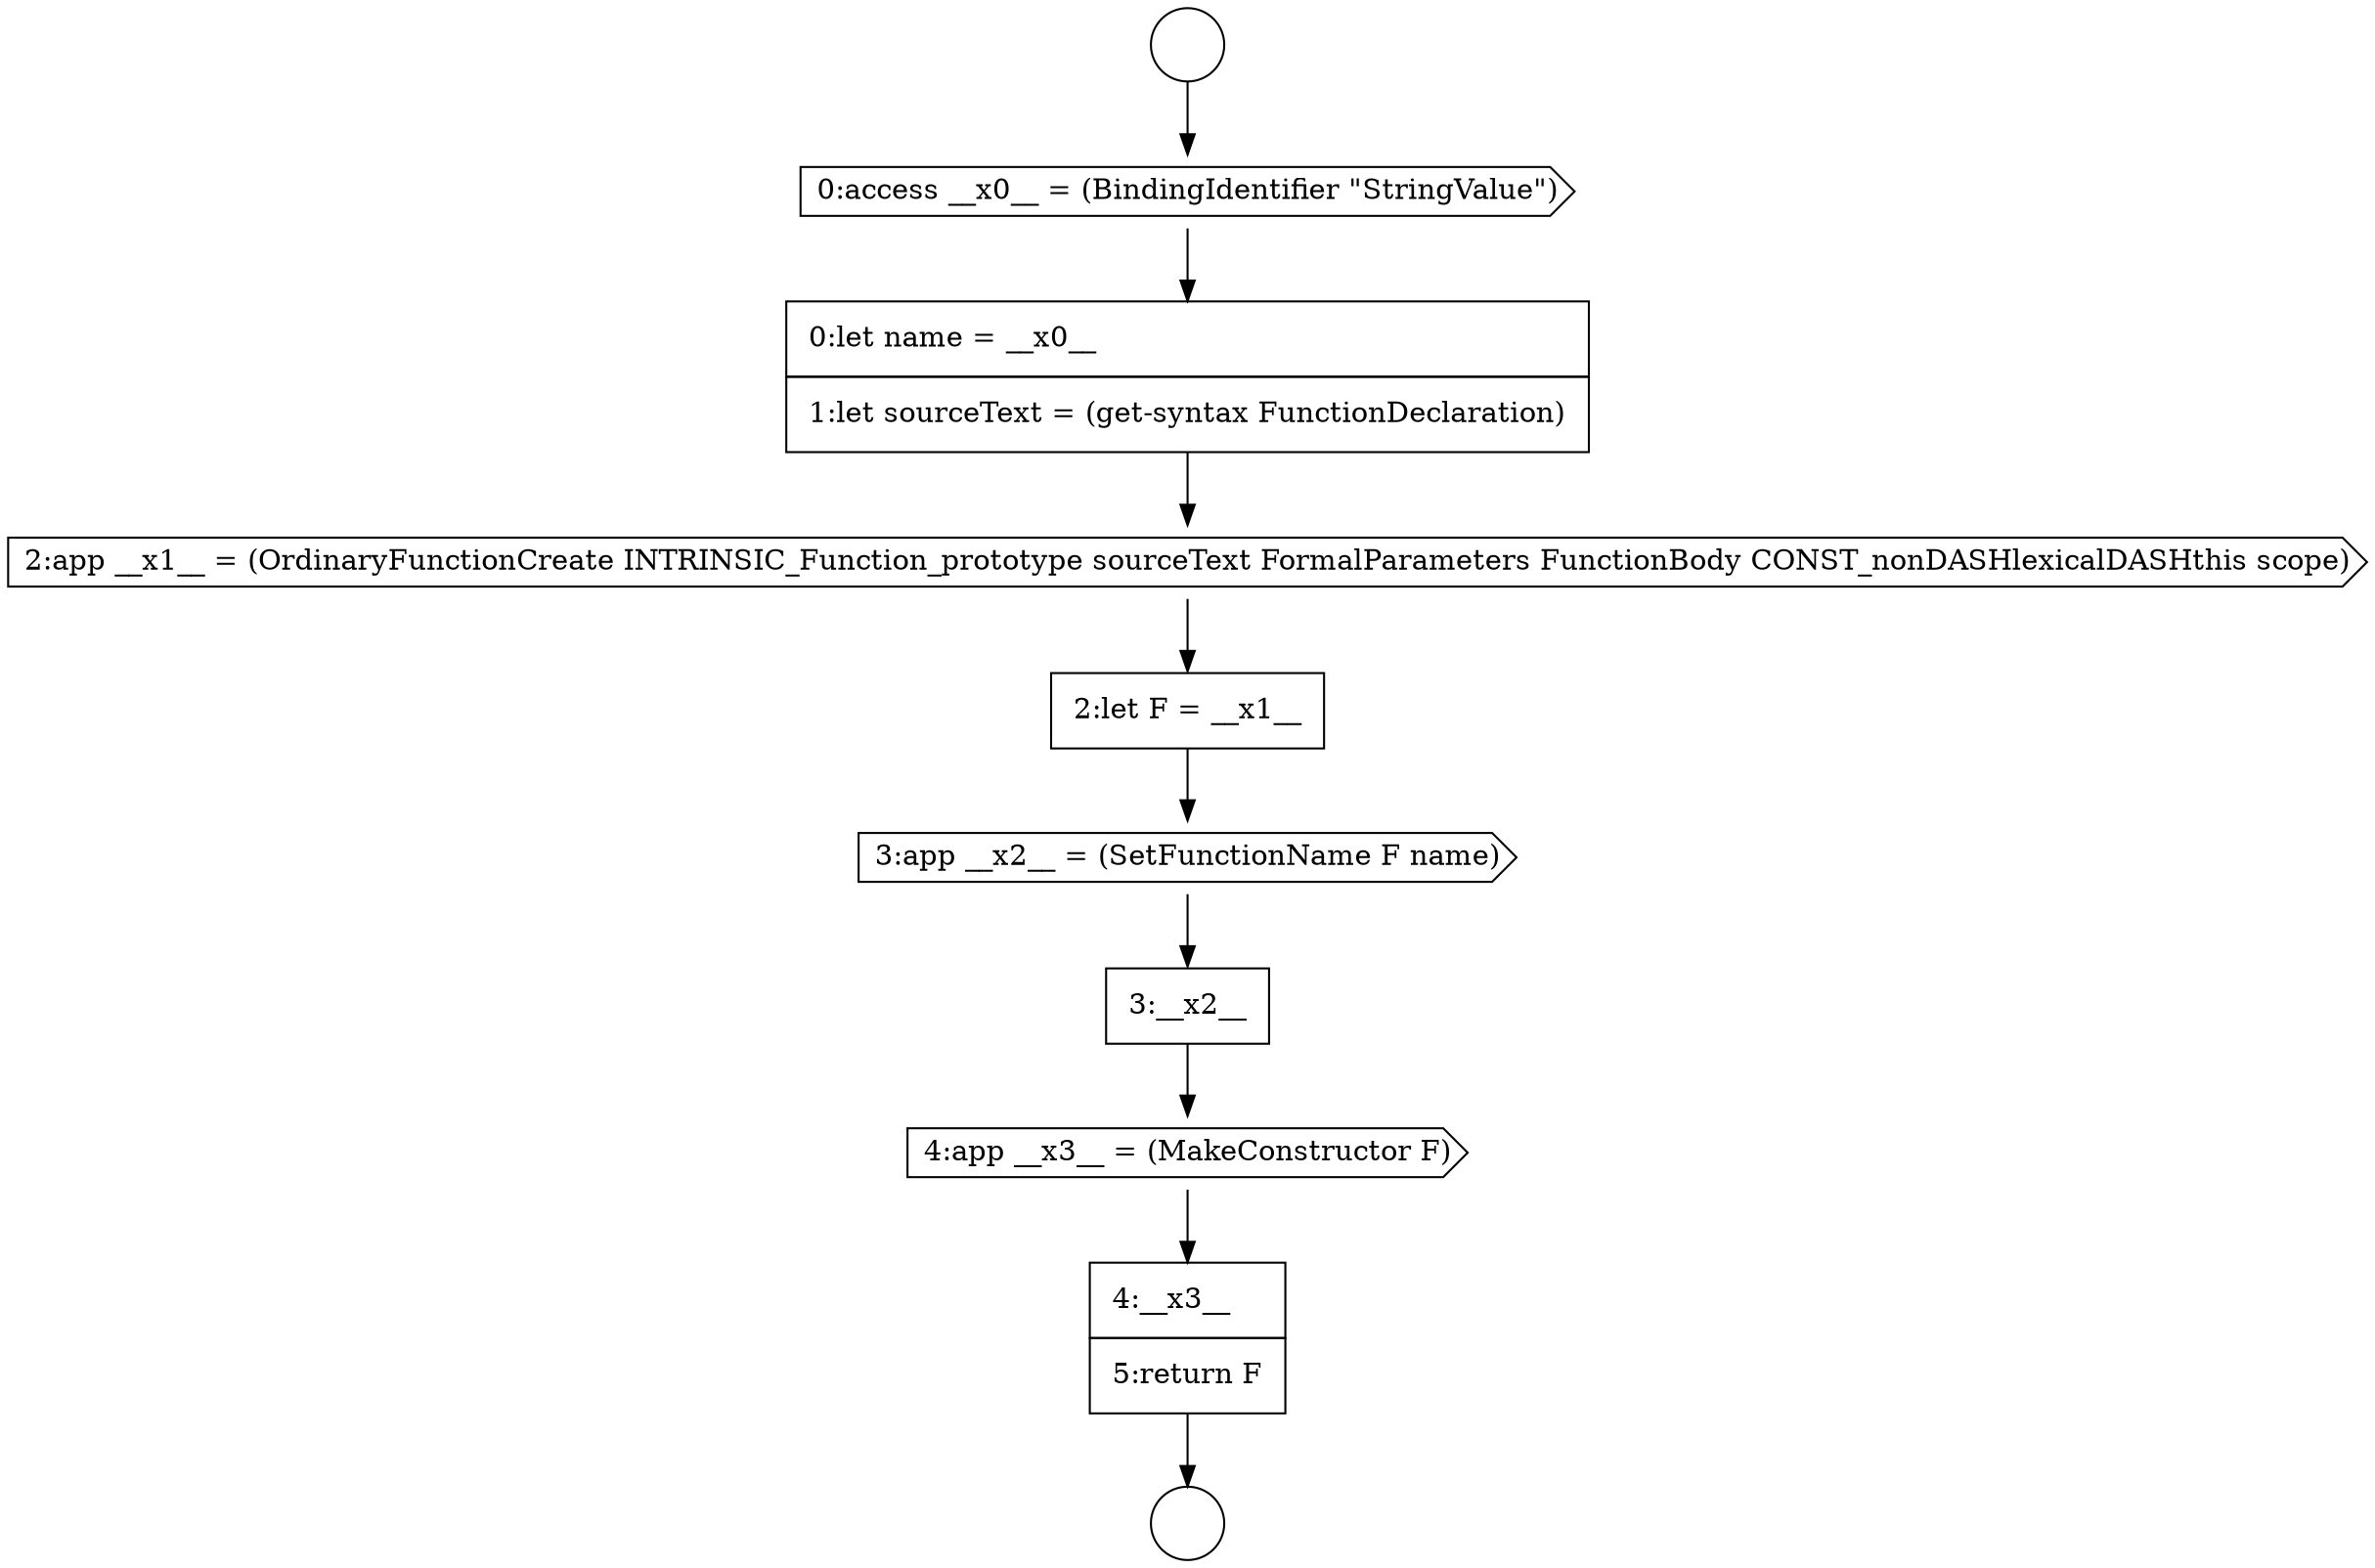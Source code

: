 digraph {
  node8866 [shape=circle label=" " color="black" fillcolor="white" style=filled]
  node8875 [shape=none, margin=0, label=<<font color="black">
    <table border="0" cellborder="1" cellspacing="0" cellpadding="10">
      <tr><td align="left">4:__x3__</td></tr>
      <tr><td align="left">5:return F</td></tr>
    </table>
  </font>> color="black" fillcolor="white" style=filled]
  node8870 [shape=cds, label=<<font color="black">2:app __x1__ = (OrdinaryFunctionCreate INTRINSIC_Function_prototype sourceText FormalParameters FunctionBody CONST_nonDASHlexicalDASHthis scope)</font>> color="black" fillcolor="white" style=filled]
  node8867 [shape=circle label=" " color="black" fillcolor="white" style=filled]
  node8871 [shape=none, margin=0, label=<<font color="black">
    <table border="0" cellborder="1" cellspacing="0" cellpadding="10">
      <tr><td align="left">2:let F = __x1__</td></tr>
    </table>
  </font>> color="black" fillcolor="white" style=filled]
  node8874 [shape=cds, label=<<font color="black">4:app __x3__ = (MakeConstructor F)</font>> color="black" fillcolor="white" style=filled]
  node8872 [shape=cds, label=<<font color="black">3:app __x2__ = (SetFunctionName F name)</font>> color="black" fillcolor="white" style=filled]
  node8868 [shape=cds, label=<<font color="black">0:access __x0__ = (BindingIdentifier &quot;StringValue&quot;)</font>> color="black" fillcolor="white" style=filled]
  node8873 [shape=none, margin=0, label=<<font color="black">
    <table border="0" cellborder="1" cellspacing="0" cellpadding="10">
      <tr><td align="left">3:__x2__</td></tr>
    </table>
  </font>> color="black" fillcolor="white" style=filled]
  node8869 [shape=none, margin=0, label=<<font color="black">
    <table border="0" cellborder="1" cellspacing="0" cellpadding="10">
      <tr><td align="left">0:let name = __x0__</td></tr>
      <tr><td align="left">1:let sourceText = (get-syntax FunctionDeclaration)</td></tr>
    </table>
  </font>> color="black" fillcolor="white" style=filled]
  node8874 -> node8875 [ color="black"]
  node8868 -> node8869 [ color="black"]
  node8873 -> node8874 [ color="black"]
  node8875 -> node8867 [ color="black"]
  node8869 -> node8870 [ color="black"]
  node8871 -> node8872 [ color="black"]
  node8866 -> node8868 [ color="black"]
  node8872 -> node8873 [ color="black"]
  node8870 -> node8871 [ color="black"]
}
